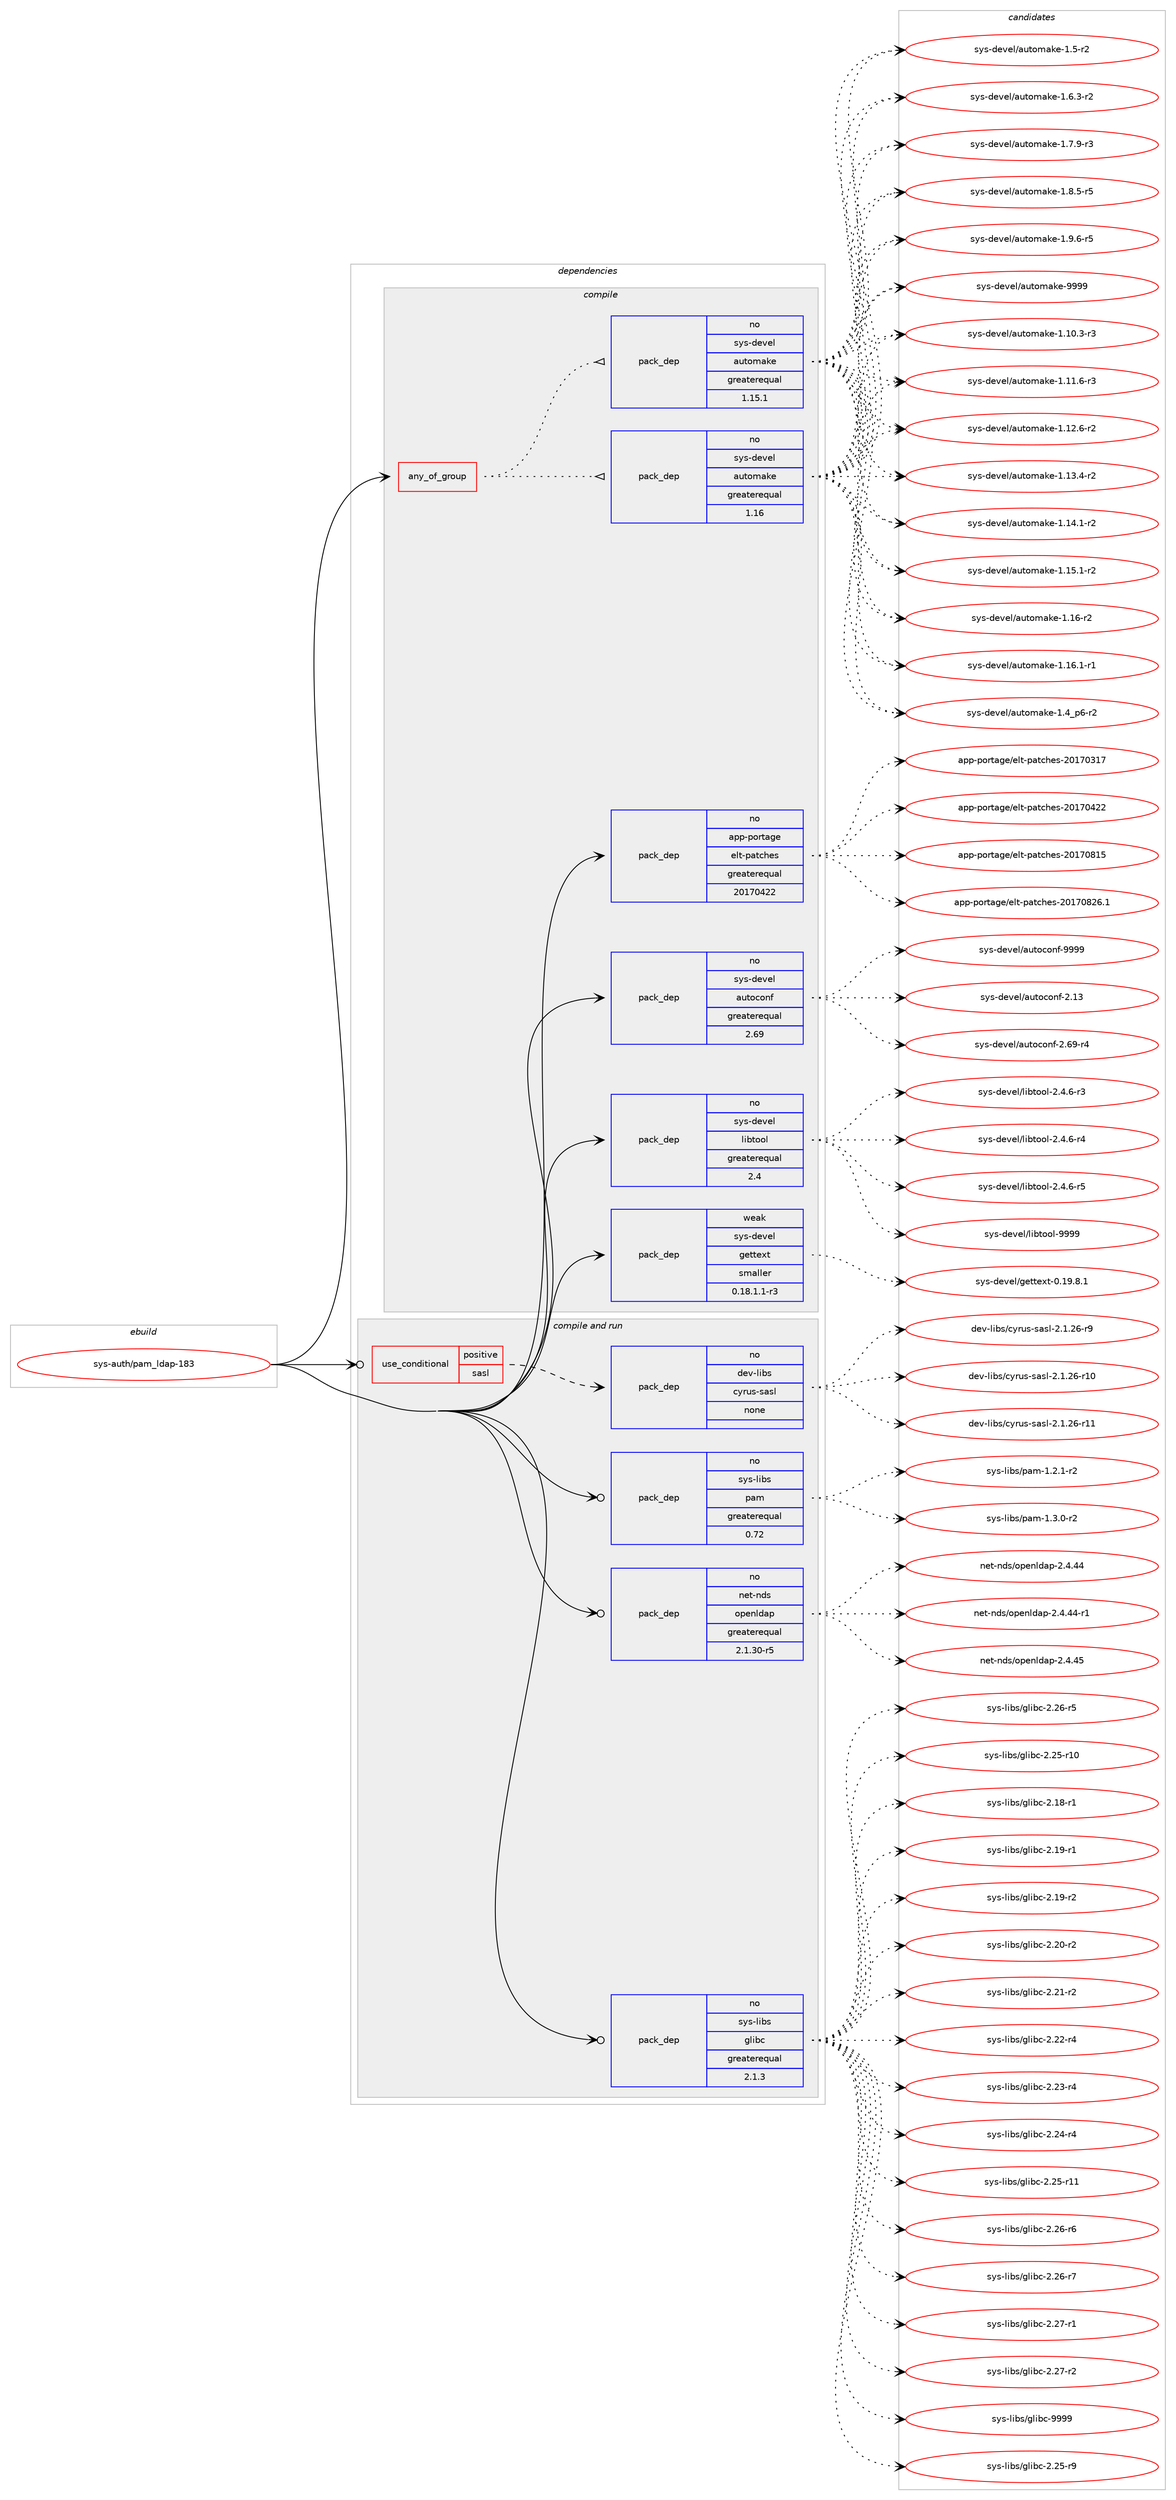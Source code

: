 digraph prolog {

# *************
# Graph options
# *************

newrank=true;
concentrate=true;
compound=true;
graph [rankdir=LR,fontname=Helvetica,fontsize=10,ranksep=1.5];#, ranksep=2.5, nodesep=0.2];
edge  [arrowhead=vee];
node  [fontname=Helvetica,fontsize=10];

# **********
# The ebuild
# **********

subgraph cluster_leftcol {
color=gray;
rank=same;
label=<<i>ebuild</i>>;
id [label="sys-auth/pam_ldap-183", color=red, width=4, href="../sys-auth/pam_ldap-183.svg"];
}

# ****************
# The dependencies
# ****************

subgraph cluster_midcol {
color=gray;
label=<<i>dependencies</i>>;
subgraph cluster_compile {
fillcolor="#eeeeee";
style=filled;
label=<<i>compile</i>>;
subgraph any29 {
dependency6896 [label=<<TABLE BORDER="0" CELLBORDER="1" CELLSPACING="0" CELLPADDING="4"><TR><TD CELLPADDING="10">any_of_group</TD></TR></TABLE>>, shape=none, color=red];subgraph pack6386 {
dependency6897 [label=<<TABLE BORDER="0" CELLBORDER="1" CELLSPACING="0" CELLPADDING="4" WIDTH="220"><TR><TD ROWSPAN="6" CELLPADDING="30">pack_dep</TD></TR><TR><TD WIDTH="110">no</TD></TR><TR><TD>sys-devel</TD></TR><TR><TD>automake</TD></TR><TR><TD>greaterequal</TD></TR><TR><TD>1.16</TD></TR></TABLE>>, shape=none, color=blue];
}
dependency6896:e -> dependency6897:w [weight=20,style="dotted",arrowhead="oinv"];
subgraph pack6387 {
dependency6898 [label=<<TABLE BORDER="0" CELLBORDER="1" CELLSPACING="0" CELLPADDING="4" WIDTH="220"><TR><TD ROWSPAN="6" CELLPADDING="30">pack_dep</TD></TR><TR><TD WIDTH="110">no</TD></TR><TR><TD>sys-devel</TD></TR><TR><TD>automake</TD></TR><TR><TD>greaterequal</TD></TR><TR><TD>1.15.1</TD></TR></TABLE>>, shape=none, color=blue];
}
dependency6896:e -> dependency6898:w [weight=20,style="dotted",arrowhead="oinv"];
}
id:e -> dependency6896:w [weight=20,style="solid",arrowhead="vee"];
subgraph pack6388 {
dependency6899 [label=<<TABLE BORDER="0" CELLBORDER="1" CELLSPACING="0" CELLPADDING="4" WIDTH="220"><TR><TD ROWSPAN="6" CELLPADDING="30">pack_dep</TD></TR><TR><TD WIDTH="110">no</TD></TR><TR><TD>app-portage</TD></TR><TR><TD>elt-patches</TD></TR><TR><TD>greaterequal</TD></TR><TR><TD>20170422</TD></TR></TABLE>>, shape=none, color=blue];
}
id:e -> dependency6899:w [weight=20,style="solid",arrowhead="vee"];
subgraph pack6389 {
dependency6900 [label=<<TABLE BORDER="0" CELLBORDER="1" CELLSPACING="0" CELLPADDING="4" WIDTH="220"><TR><TD ROWSPAN="6" CELLPADDING="30">pack_dep</TD></TR><TR><TD WIDTH="110">no</TD></TR><TR><TD>sys-devel</TD></TR><TR><TD>autoconf</TD></TR><TR><TD>greaterequal</TD></TR><TR><TD>2.69</TD></TR></TABLE>>, shape=none, color=blue];
}
id:e -> dependency6900:w [weight=20,style="solid",arrowhead="vee"];
subgraph pack6390 {
dependency6901 [label=<<TABLE BORDER="0" CELLBORDER="1" CELLSPACING="0" CELLPADDING="4" WIDTH="220"><TR><TD ROWSPAN="6" CELLPADDING="30">pack_dep</TD></TR><TR><TD WIDTH="110">no</TD></TR><TR><TD>sys-devel</TD></TR><TR><TD>libtool</TD></TR><TR><TD>greaterequal</TD></TR><TR><TD>2.4</TD></TR></TABLE>>, shape=none, color=blue];
}
id:e -> dependency6901:w [weight=20,style="solid",arrowhead="vee"];
subgraph pack6391 {
dependency6902 [label=<<TABLE BORDER="0" CELLBORDER="1" CELLSPACING="0" CELLPADDING="4" WIDTH="220"><TR><TD ROWSPAN="6" CELLPADDING="30">pack_dep</TD></TR><TR><TD WIDTH="110">weak</TD></TR><TR><TD>sys-devel</TD></TR><TR><TD>gettext</TD></TR><TR><TD>smaller</TD></TR><TR><TD>0.18.1.1-r3</TD></TR></TABLE>>, shape=none, color=blue];
}
id:e -> dependency6902:w [weight=20,style="solid",arrowhead="vee"];
}
subgraph cluster_compileandrun {
fillcolor="#eeeeee";
style=filled;
label=<<i>compile and run</i>>;
subgraph cond480 {
dependency6903 [label=<<TABLE BORDER="0" CELLBORDER="1" CELLSPACING="0" CELLPADDING="4"><TR><TD ROWSPAN="3" CELLPADDING="10">use_conditional</TD></TR><TR><TD>positive</TD></TR><TR><TD>sasl</TD></TR></TABLE>>, shape=none, color=red];
subgraph pack6392 {
dependency6904 [label=<<TABLE BORDER="0" CELLBORDER="1" CELLSPACING="0" CELLPADDING="4" WIDTH="220"><TR><TD ROWSPAN="6" CELLPADDING="30">pack_dep</TD></TR><TR><TD WIDTH="110">no</TD></TR><TR><TD>dev-libs</TD></TR><TR><TD>cyrus-sasl</TD></TR><TR><TD>none</TD></TR><TR><TD></TD></TR></TABLE>>, shape=none, color=blue];
}
dependency6903:e -> dependency6904:w [weight=20,style="dashed",arrowhead="vee"];
}
id:e -> dependency6903:w [weight=20,style="solid",arrowhead="odotvee"];
subgraph pack6393 {
dependency6905 [label=<<TABLE BORDER="0" CELLBORDER="1" CELLSPACING="0" CELLPADDING="4" WIDTH="220"><TR><TD ROWSPAN="6" CELLPADDING="30">pack_dep</TD></TR><TR><TD WIDTH="110">no</TD></TR><TR><TD>net-nds</TD></TR><TR><TD>openldap</TD></TR><TR><TD>greaterequal</TD></TR><TR><TD>2.1.30-r5</TD></TR></TABLE>>, shape=none, color=blue];
}
id:e -> dependency6905:w [weight=20,style="solid",arrowhead="odotvee"];
subgraph pack6394 {
dependency6906 [label=<<TABLE BORDER="0" CELLBORDER="1" CELLSPACING="0" CELLPADDING="4" WIDTH="220"><TR><TD ROWSPAN="6" CELLPADDING="30">pack_dep</TD></TR><TR><TD WIDTH="110">no</TD></TR><TR><TD>sys-libs</TD></TR><TR><TD>glibc</TD></TR><TR><TD>greaterequal</TD></TR><TR><TD>2.1.3</TD></TR></TABLE>>, shape=none, color=blue];
}
id:e -> dependency6906:w [weight=20,style="solid",arrowhead="odotvee"];
subgraph pack6395 {
dependency6907 [label=<<TABLE BORDER="0" CELLBORDER="1" CELLSPACING="0" CELLPADDING="4" WIDTH="220"><TR><TD ROWSPAN="6" CELLPADDING="30">pack_dep</TD></TR><TR><TD WIDTH="110">no</TD></TR><TR><TD>sys-libs</TD></TR><TR><TD>pam</TD></TR><TR><TD>greaterequal</TD></TR><TR><TD>0.72</TD></TR></TABLE>>, shape=none, color=blue];
}
id:e -> dependency6907:w [weight=20,style="solid",arrowhead="odotvee"];
}
subgraph cluster_run {
fillcolor="#eeeeee";
style=filled;
label=<<i>run</i>>;
}
}

# **************
# The candidates
# **************

subgraph cluster_choices {
rank=same;
color=gray;
label=<<i>candidates</i>>;

subgraph choice6386 {
color=black;
nodesep=1;
choice11512111545100101118101108479711711611110997107101454946494846514511451 [label="sys-devel/automake-1.10.3-r3", color=red, width=4,href="../sys-devel/automake-1.10.3-r3.svg"];
choice11512111545100101118101108479711711611110997107101454946494946544511451 [label="sys-devel/automake-1.11.6-r3", color=red, width=4,href="../sys-devel/automake-1.11.6-r3.svg"];
choice11512111545100101118101108479711711611110997107101454946495046544511450 [label="sys-devel/automake-1.12.6-r2", color=red, width=4,href="../sys-devel/automake-1.12.6-r2.svg"];
choice11512111545100101118101108479711711611110997107101454946495146524511450 [label="sys-devel/automake-1.13.4-r2", color=red, width=4,href="../sys-devel/automake-1.13.4-r2.svg"];
choice11512111545100101118101108479711711611110997107101454946495246494511450 [label="sys-devel/automake-1.14.1-r2", color=red, width=4,href="../sys-devel/automake-1.14.1-r2.svg"];
choice11512111545100101118101108479711711611110997107101454946495346494511450 [label="sys-devel/automake-1.15.1-r2", color=red, width=4,href="../sys-devel/automake-1.15.1-r2.svg"];
choice1151211154510010111810110847971171161111099710710145494649544511450 [label="sys-devel/automake-1.16-r2", color=red, width=4,href="../sys-devel/automake-1.16-r2.svg"];
choice11512111545100101118101108479711711611110997107101454946495446494511449 [label="sys-devel/automake-1.16.1-r1", color=red, width=4,href="../sys-devel/automake-1.16.1-r1.svg"];
choice115121115451001011181011084797117116111109971071014549465295112544511450 [label="sys-devel/automake-1.4_p6-r2", color=red, width=4,href="../sys-devel/automake-1.4_p6-r2.svg"];
choice11512111545100101118101108479711711611110997107101454946534511450 [label="sys-devel/automake-1.5-r2", color=red, width=4,href="../sys-devel/automake-1.5-r2.svg"];
choice115121115451001011181011084797117116111109971071014549465446514511450 [label="sys-devel/automake-1.6.3-r2", color=red, width=4,href="../sys-devel/automake-1.6.3-r2.svg"];
choice115121115451001011181011084797117116111109971071014549465546574511451 [label="sys-devel/automake-1.7.9-r3", color=red, width=4,href="../sys-devel/automake-1.7.9-r3.svg"];
choice115121115451001011181011084797117116111109971071014549465646534511453 [label="sys-devel/automake-1.8.5-r5", color=red, width=4,href="../sys-devel/automake-1.8.5-r5.svg"];
choice115121115451001011181011084797117116111109971071014549465746544511453 [label="sys-devel/automake-1.9.6-r5", color=red, width=4,href="../sys-devel/automake-1.9.6-r5.svg"];
choice115121115451001011181011084797117116111109971071014557575757 [label="sys-devel/automake-9999", color=red, width=4,href="../sys-devel/automake-9999.svg"];
dependency6897:e -> choice11512111545100101118101108479711711611110997107101454946494846514511451:w [style=dotted,weight="100"];
dependency6897:e -> choice11512111545100101118101108479711711611110997107101454946494946544511451:w [style=dotted,weight="100"];
dependency6897:e -> choice11512111545100101118101108479711711611110997107101454946495046544511450:w [style=dotted,weight="100"];
dependency6897:e -> choice11512111545100101118101108479711711611110997107101454946495146524511450:w [style=dotted,weight="100"];
dependency6897:e -> choice11512111545100101118101108479711711611110997107101454946495246494511450:w [style=dotted,weight="100"];
dependency6897:e -> choice11512111545100101118101108479711711611110997107101454946495346494511450:w [style=dotted,weight="100"];
dependency6897:e -> choice1151211154510010111810110847971171161111099710710145494649544511450:w [style=dotted,weight="100"];
dependency6897:e -> choice11512111545100101118101108479711711611110997107101454946495446494511449:w [style=dotted,weight="100"];
dependency6897:e -> choice115121115451001011181011084797117116111109971071014549465295112544511450:w [style=dotted,weight="100"];
dependency6897:e -> choice11512111545100101118101108479711711611110997107101454946534511450:w [style=dotted,weight="100"];
dependency6897:e -> choice115121115451001011181011084797117116111109971071014549465446514511450:w [style=dotted,weight="100"];
dependency6897:e -> choice115121115451001011181011084797117116111109971071014549465546574511451:w [style=dotted,weight="100"];
dependency6897:e -> choice115121115451001011181011084797117116111109971071014549465646534511453:w [style=dotted,weight="100"];
dependency6897:e -> choice115121115451001011181011084797117116111109971071014549465746544511453:w [style=dotted,weight="100"];
dependency6897:e -> choice115121115451001011181011084797117116111109971071014557575757:w [style=dotted,weight="100"];
}
subgraph choice6387 {
color=black;
nodesep=1;
choice11512111545100101118101108479711711611110997107101454946494846514511451 [label="sys-devel/automake-1.10.3-r3", color=red, width=4,href="../sys-devel/automake-1.10.3-r3.svg"];
choice11512111545100101118101108479711711611110997107101454946494946544511451 [label="sys-devel/automake-1.11.6-r3", color=red, width=4,href="../sys-devel/automake-1.11.6-r3.svg"];
choice11512111545100101118101108479711711611110997107101454946495046544511450 [label="sys-devel/automake-1.12.6-r2", color=red, width=4,href="../sys-devel/automake-1.12.6-r2.svg"];
choice11512111545100101118101108479711711611110997107101454946495146524511450 [label="sys-devel/automake-1.13.4-r2", color=red, width=4,href="../sys-devel/automake-1.13.4-r2.svg"];
choice11512111545100101118101108479711711611110997107101454946495246494511450 [label="sys-devel/automake-1.14.1-r2", color=red, width=4,href="../sys-devel/automake-1.14.1-r2.svg"];
choice11512111545100101118101108479711711611110997107101454946495346494511450 [label="sys-devel/automake-1.15.1-r2", color=red, width=4,href="../sys-devel/automake-1.15.1-r2.svg"];
choice1151211154510010111810110847971171161111099710710145494649544511450 [label="sys-devel/automake-1.16-r2", color=red, width=4,href="../sys-devel/automake-1.16-r2.svg"];
choice11512111545100101118101108479711711611110997107101454946495446494511449 [label="sys-devel/automake-1.16.1-r1", color=red, width=4,href="../sys-devel/automake-1.16.1-r1.svg"];
choice115121115451001011181011084797117116111109971071014549465295112544511450 [label="sys-devel/automake-1.4_p6-r2", color=red, width=4,href="../sys-devel/automake-1.4_p6-r2.svg"];
choice11512111545100101118101108479711711611110997107101454946534511450 [label="sys-devel/automake-1.5-r2", color=red, width=4,href="../sys-devel/automake-1.5-r2.svg"];
choice115121115451001011181011084797117116111109971071014549465446514511450 [label="sys-devel/automake-1.6.3-r2", color=red, width=4,href="../sys-devel/automake-1.6.3-r2.svg"];
choice115121115451001011181011084797117116111109971071014549465546574511451 [label="sys-devel/automake-1.7.9-r3", color=red, width=4,href="../sys-devel/automake-1.7.9-r3.svg"];
choice115121115451001011181011084797117116111109971071014549465646534511453 [label="sys-devel/automake-1.8.5-r5", color=red, width=4,href="../sys-devel/automake-1.8.5-r5.svg"];
choice115121115451001011181011084797117116111109971071014549465746544511453 [label="sys-devel/automake-1.9.6-r5", color=red, width=4,href="../sys-devel/automake-1.9.6-r5.svg"];
choice115121115451001011181011084797117116111109971071014557575757 [label="sys-devel/automake-9999", color=red, width=4,href="../sys-devel/automake-9999.svg"];
dependency6898:e -> choice11512111545100101118101108479711711611110997107101454946494846514511451:w [style=dotted,weight="100"];
dependency6898:e -> choice11512111545100101118101108479711711611110997107101454946494946544511451:w [style=dotted,weight="100"];
dependency6898:e -> choice11512111545100101118101108479711711611110997107101454946495046544511450:w [style=dotted,weight="100"];
dependency6898:e -> choice11512111545100101118101108479711711611110997107101454946495146524511450:w [style=dotted,weight="100"];
dependency6898:e -> choice11512111545100101118101108479711711611110997107101454946495246494511450:w [style=dotted,weight="100"];
dependency6898:e -> choice11512111545100101118101108479711711611110997107101454946495346494511450:w [style=dotted,weight="100"];
dependency6898:e -> choice1151211154510010111810110847971171161111099710710145494649544511450:w [style=dotted,weight="100"];
dependency6898:e -> choice11512111545100101118101108479711711611110997107101454946495446494511449:w [style=dotted,weight="100"];
dependency6898:e -> choice115121115451001011181011084797117116111109971071014549465295112544511450:w [style=dotted,weight="100"];
dependency6898:e -> choice11512111545100101118101108479711711611110997107101454946534511450:w [style=dotted,weight="100"];
dependency6898:e -> choice115121115451001011181011084797117116111109971071014549465446514511450:w [style=dotted,weight="100"];
dependency6898:e -> choice115121115451001011181011084797117116111109971071014549465546574511451:w [style=dotted,weight="100"];
dependency6898:e -> choice115121115451001011181011084797117116111109971071014549465646534511453:w [style=dotted,weight="100"];
dependency6898:e -> choice115121115451001011181011084797117116111109971071014549465746544511453:w [style=dotted,weight="100"];
dependency6898:e -> choice115121115451001011181011084797117116111109971071014557575757:w [style=dotted,weight="100"];
}
subgraph choice6388 {
color=black;
nodesep=1;
choice97112112451121111141169710310147101108116451129711699104101115455048495548514955 [label="app-portage/elt-patches-20170317", color=red, width=4,href="../app-portage/elt-patches-20170317.svg"];
choice97112112451121111141169710310147101108116451129711699104101115455048495548525050 [label="app-portage/elt-patches-20170422", color=red, width=4,href="../app-portage/elt-patches-20170422.svg"];
choice97112112451121111141169710310147101108116451129711699104101115455048495548564953 [label="app-portage/elt-patches-20170815", color=red, width=4,href="../app-portage/elt-patches-20170815.svg"];
choice971121124511211111411697103101471011081164511297116991041011154550484955485650544649 [label="app-portage/elt-patches-20170826.1", color=red, width=4,href="../app-portage/elt-patches-20170826.1.svg"];
dependency6899:e -> choice97112112451121111141169710310147101108116451129711699104101115455048495548514955:w [style=dotted,weight="100"];
dependency6899:e -> choice97112112451121111141169710310147101108116451129711699104101115455048495548525050:w [style=dotted,weight="100"];
dependency6899:e -> choice97112112451121111141169710310147101108116451129711699104101115455048495548564953:w [style=dotted,weight="100"];
dependency6899:e -> choice971121124511211111411697103101471011081164511297116991041011154550484955485650544649:w [style=dotted,weight="100"];
}
subgraph choice6389 {
color=black;
nodesep=1;
choice115121115451001011181011084797117116111991111101024550464951 [label="sys-devel/autoconf-2.13", color=red, width=4,href="../sys-devel/autoconf-2.13.svg"];
choice1151211154510010111810110847971171161119911111010245504654574511452 [label="sys-devel/autoconf-2.69-r4", color=red, width=4,href="../sys-devel/autoconf-2.69-r4.svg"];
choice115121115451001011181011084797117116111991111101024557575757 [label="sys-devel/autoconf-9999", color=red, width=4,href="../sys-devel/autoconf-9999.svg"];
dependency6900:e -> choice115121115451001011181011084797117116111991111101024550464951:w [style=dotted,weight="100"];
dependency6900:e -> choice1151211154510010111810110847971171161119911111010245504654574511452:w [style=dotted,weight="100"];
dependency6900:e -> choice115121115451001011181011084797117116111991111101024557575757:w [style=dotted,weight="100"];
}
subgraph choice6390 {
color=black;
nodesep=1;
choice1151211154510010111810110847108105981161111111084550465246544511451 [label="sys-devel/libtool-2.4.6-r3", color=red, width=4,href="../sys-devel/libtool-2.4.6-r3.svg"];
choice1151211154510010111810110847108105981161111111084550465246544511452 [label="sys-devel/libtool-2.4.6-r4", color=red, width=4,href="../sys-devel/libtool-2.4.6-r4.svg"];
choice1151211154510010111810110847108105981161111111084550465246544511453 [label="sys-devel/libtool-2.4.6-r5", color=red, width=4,href="../sys-devel/libtool-2.4.6-r5.svg"];
choice1151211154510010111810110847108105981161111111084557575757 [label="sys-devel/libtool-9999", color=red, width=4,href="../sys-devel/libtool-9999.svg"];
dependency6901:e -> choice1151211154510010111810110847108105981161111111084550465246544511451:w [style=dotted,weight="100"];
dependency6901:e -> choice1151211154510010111810110847108105981161111111084550465246544511452:w [style=dotted,weight="100"];
dependency6901:e -> choice1151211154510010111810110847108105981161111111084550465246544511453:w [style=dotted,weight="100"];
dependency6901:e -> choice1151211154510010111810110847108105981161111111084557575757:w [style=dotted,weight="100"];
}
subgraph choice6391 {
color=black;
nodesep=1;
choice1151211154510010111810110847103101116116101120116454846495746564649 [label="sys-devel/gettext-0.19.8.1", color=red, width=4,href="../sys-devel/gettext-0.19.8.1.svg"];
dependency6902:e -> choice1151211154510010111810110847103101116116101120116454846495746564649:w [style=dotted,weight="100"];
}
subgraph choice6392 {
color=black;
nodesep=1;
choice10010111845108105981154799121114117115451159711510845504649465054451144948 [label="dev-libs/cyrus-sasl-2.1.26-r10", color=red, width=4,href="../dev-libs/cyrus-sasl-2.1.26-r10.svg"];
choice10010111845108105981154799121114117115451159711510845504649465054451144949 [label="dev-libs/cyrus-sasl-2.1.26-r11", color=red, width=4,href="../dev-libs/cyrus-sasl-2.1.26-r11.svg"];
choice100101118451081059811547991211141171154511597115108455046494650544511457 [label="dev-libs/cyrus-sasl-2.1.26-r9", color=red, width=4,href="../dev-libs/cyrus-sasl-2.1.26-r9.svg"];
dependency6904:e -> choice10010111845108105981154799121114117115451159711510845504649465054451144948:w [style=dotted,weight="100"];
dependency6904:e -> choice10010111845108105981154799121114117115451159711510845504649465054451144949:w [style=dotted,weight="100"];
dependency6904:e -> choice100101118451081059811547991211141171154511597115108455046494650544511457:w [style=dotted,weight="100"];
}
subgraph choice6393 {
color=black;
nodesep=1;
choice11010111645110100115471111121011101081009711245504652465252 [label="net-nds/openldap-2.4.44", color=red, width=4,href="../net-nds/openldap-2.4.44.svg"];
choice110101116451101001154711111210111010810097112455046524652524511449 [label="net-nds/openldap-2.4.44-r1", color=red, width=4,href="../net-nds/openldap-2.4.44-r1.svg"];
choice11010111645110100115471111121011101081009711245504652465253 [label="net-nds/openldap-2.4.45", color=red, width=4,href="../net-nds/openldap-2.4.45.svg"];
dependency6905:e -> choice11010111645110100115471111121011101081009711245504652465252:w [style=dotted,weight="100"];
dependency6905:e -> choice110101116451101001154711111210111010810097112455046524652524511449:w [style=dotted,weight="100"];
dependency6905:e -> choice11010111645110100115471111121011101081009711245504652465253:w [style=dotted,weight="100"];
}
subgraph choice6394 {
color=black;
nodesep=1;
choice115121115451081059811547103108105989945504650534511457 [label="sys-libs/glibc-2.25-r9", color=red, width=4,href="../sys-libs/glibc-2.25-r9.svg"];
choice115121115451081059811547103108105989945504650544511453 [label="sys-libs/glibc-2.26-r5", color=red, width=4,href="../sys-libs/glibc-2.26-r5.svg"];
choice11512111545108105981154710310810598994550465053451144948 [label="sys-libs/glibc-2.25-r10", color=red, width=4,href="../sys-libs/glibc-2.25-r10.svg"];
choice115121115451081059811547103108105989945504649564511449 [label="sys-libs/glibc-2.18-r1", color=red, width=4,href="../sys-libs/glibc-2.18-r1.svg"];
choice115121115451081059811547103108105989945504649574511449 [label="sys-libs/glibc-2.19-r1", color=red, width=4,href="../sys-libs/glibc-2.19-r1.svg"];
choice115121115451081059811547103108105989945504649574511450 [label="sys-libs/glibc-2.19-r2", color=red, width=4,href="../sys-libs/glibc-2.19-r2.svg"];
choice115121115451081059811547103108105989945504650484511450 [label="sys-libs/glibc-2.20-r2", color=red, width=4,href="../sys-libs/glibc-2.20-r2.svg"];
choice115121115451081059811547103108105989945504650494511450 [label="sys-libs/glibc-2.21-r2", color=red, width=4,href="../sys-libs/glibc-2.21-r2.svg"];
choice115121115451081059811547103108105989945504650504511452 [label="sys-libs/glibc-2.22-r4", color=red, width=4,href="../sys-libs/glibc-2.22-r4.svg"];
choice115121115451081059811547103108105989945504650514511452 [label="sys-libs/glibc-2.23-r4", color=red, width=4,href="../sys-libs/glibc-2.23-r4.svg"];
choice115121115451081059811547103108105989945504650524511452 [label="sys-libs/glibc-2.24-r4", color=red, width=4,href="../sys-libs/glibc-2.24-r4.svg"];
choice11512111545108105981154710310810598994550465053451144949 [label="sys-libs/glibc-2.25-r11", color=red, width=4,href="../sys-libs/glibc-2.25-r11.svg"];
choice115121115451081059811547103108105989945504650544511454 [label="sys-libs/glibc-2.26-r6", color=red, width=4,href="../sys-libs/glibc-2.26-r6.svg"];
choice115121115451081059811547103108105989945504650544511455 [label="sys-libs/glibc-2.26-r7", color=red, width=4,href="../sys-libs/glibc-2.26-r7.svg"];
choice115121115451081059811547103108105989945504650554511449 [label="sys-libs/glibc-2.27-r1", color=red, width=4,href="../sys-libs/glibc-2.27-r1.svg"];
choice115121115451081059811547103108105989945504650554511450 [label="sys-libs/glibc-2.27-r2", color=red, width=4,href="../sys-libs/glibc-2.27-r2.svg"];
choice11512111545108105981154710310810598994557575757 [label="sys-libs/glibc-9999", color=red, width=4,href="../sys-libs/glibc-9999.svg"];
dependency6906:e -> choice115121115451081059811547103108105989945504650534511457:w [style=dotted,weight="100"];
dependency6906:e -> choice115121115451081059811547103108105989945504650544511453:w [style=dotted,weight="100"];
dependency6906:e -> choice11512111545108105981154710310810598994550465053451144948:w [style=dotted,weight="100"];
dependency6906:e -> choice115121115451081059811547103108105989945504649564511449:w [style=dotted,weight="100"];
dependency6906:e -> choice115121115451081059811547103108105989945504649574511449:w [style=dotted,weight="100"];
dependency6906:e -> choice115121115451081059811547103108105989945504649574511450:w [style=dotted,weight="100"];
dependency6906:e -> choice115121115451081059811547103108105989945504650484511450:w [style=dotted,weight="100"];
dependency6906:e -> choice115121115451081059811547103108105989945504650494511450:w [style=dotted,weight="100"];
dependency6906:e -> choice115121115451081059811547103108105989945504650504511452:w [style=dotted,weight="100"];
dependency6906:e -> choice115121115451081059811547103108105989945504650514511452:w [style=dotted,weight="100"];
dependency6906:e -> choice115121115451081059811547103108105989945504650524511452:w [style=dotted,weight="100"];
dependency6906:e -> choice11512111545108105981154710310810598994550465053451144949:w [style=dotted,weight="100"];
dependency6906:e -> choice115121115451081059811547103108105989945504650544511454:w [style=dotted,weight="100"];
dependency6906:e -> choice115121115451081059811547103108105989945504650544511455:w [style=dotted,weight="100"];
dependency6906:e -> choice115121115451081059811547103108105989945504650554511449:w [style=dotted,weight="100"];
dependency6906:e -> choice115121115451081059811547103108105989945504650554511450:w [style=dotted,weight="100"];
dependency6906:e -> choice11512111545108105981154710310810598994557575757:w [style=dotted,weight="100"];
}
subgraph choice6395 {
color=black;
nodesep=1;
choice115121115451081059811547112971094549465046494511450 [label="sys-libs/pam-1.2.1-r2", color=red, width=4,href="../sys-libs/pam-1.2.1-r2.svg"];
choice115121115451081059811547112971094549465146484511450 [label="sys-libs/pam-1.3.0-r2", color=red, width=4,href="../sys-libs/pam-1.3.0-r2.svg"];
dependency6907:e -> choice115121115451081059811547112971094549465046494511450:w [style=dotted,weight="100"];
dependency6907:e -> choice115121115451081059811547112971094549465146484511450:w [style=dotted,weight="100"];
}
}

}
